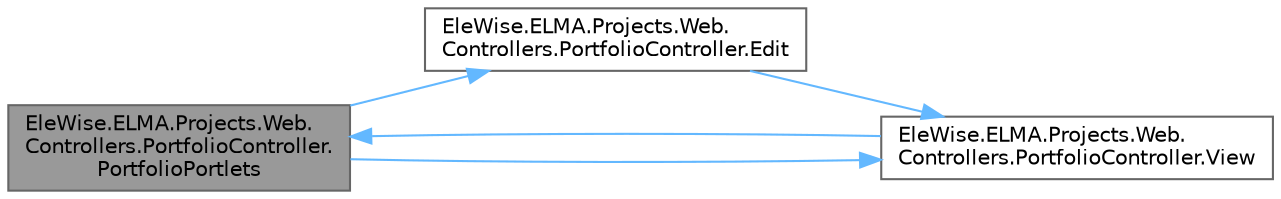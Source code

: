 digraph "EleWise.ELMA.Projects.Web.Controllers.PortfolioController.PortfolioPortlets"
{
 // LATEX_PDF_SIZE
  bgcolor="transparent";
  edge [fontname=Helvetica,fontsize=10,labelfontname=Helvetica,labelfontsize=10];
  node [fontname=Helvetica,fontsize=10,shape=box,height=0.2,width=0.4];
  rankdir="LR";
  Node1 [id="Node000001",label="EleWise.ELMA.Projects.Web.\lControllers.PortfolioController.\lPortfolioPortlets",height=0.2,width=0.4,color="gray40", fillcolor="grey60", style="filled", fontcolor="black",tooltip=" "];
  Node1 -> Node2 [id="edge1_Node000001_Node000002",color="steelblue1",style="solid",tooltip=" "];
  Node2 [id="Node000002",label="EleWise.ELMA.Projects.Web.\lControllers.PortfolioController.Edit",height=0.2,width=0.4,color="grey40", fillcolor="white", style="filled",URL="$class_ele_wise_1_1_e_l_m_a_1_1_projects_1_1_web_1_1_controllers_1_1_portfolio_controller.html#a7ef51b86c3af0e84a54d511f88079d3a",tooltip="Страница редактирования портфеля"];
  Node2 -> Node3 [id="edge2_Node000002_Node000003",color="steelblue1",style="solid",tooltip=" "];
  Node3 [id="Node000003",label="EleWise.ELMA.Projects.Web.\lControllers.PortfolioController.View",height=0.2,width=0.4,color="grey40", fillcolor="white", style="filled",URL="$class_ele_wise_1_1_e_l_m_a_1_1_projects_1_1_web_1_1_controllers_1_1_portfolio_controller.html#aee594c2dc84cf5c01b0100bf0a050224",tooltip="Просмотр портфеля проектов"];
  Node3 -> Node1 [id="edge3_Node000003_Node000001",color="steelblue1",style="solid",tooltip=" "];
  Node1 -> Node3 [id="edge4_Node000001_Node000003",color="steelblue1",style="solid",tooltip=" "];
}
